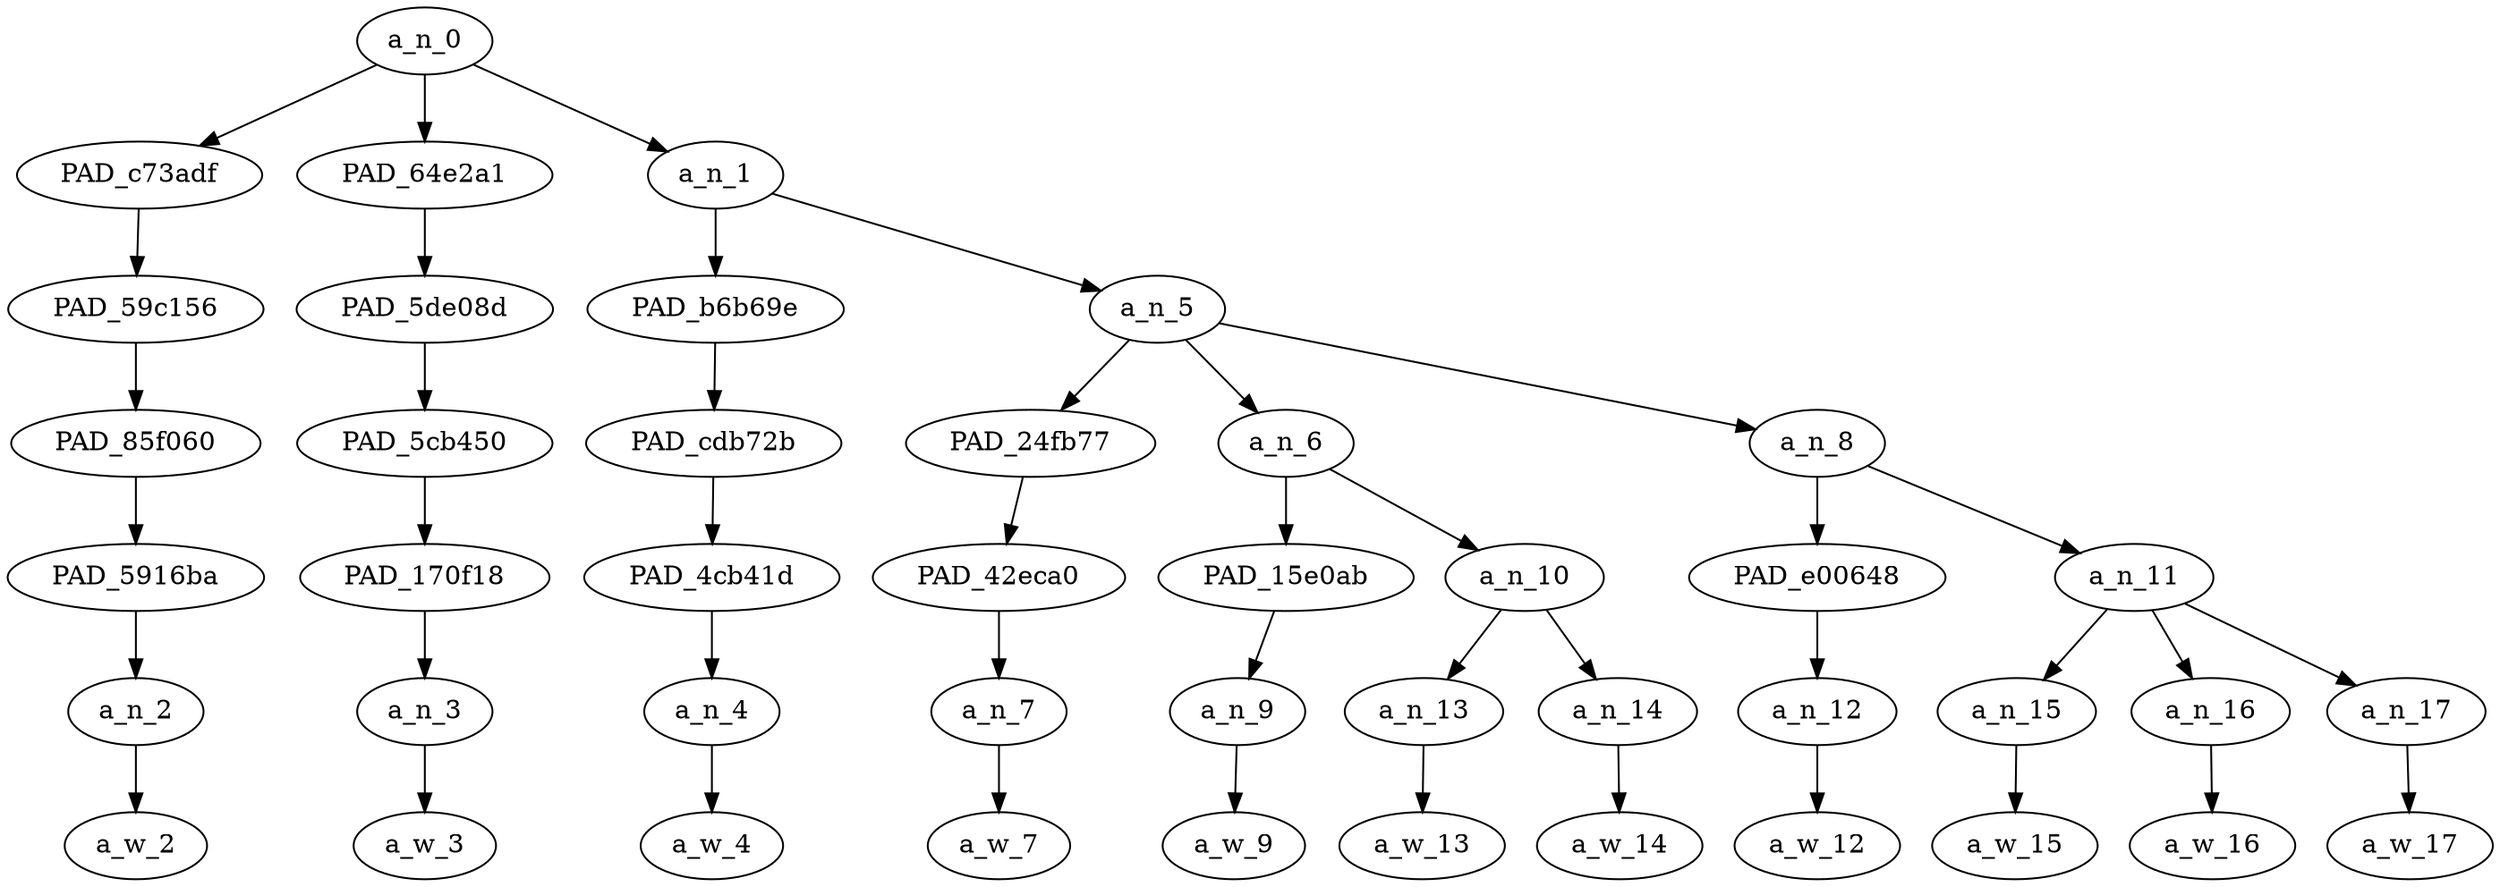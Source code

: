 strict digraph "" {
	a_n_0	[div_dir=1,
		index=0,
		level=6,
		pos="7.041666666666667,6!",
		text_span="[0, 1, 2, 3, 4, 5, 6, 7, 8, 9, 10]",
		value=1.00000001];
	PAD_c73adf	[div_dir=1,
		index=1,
		level=5,
		pos="9.0,5!",
		text_span="[9]",
		value=0.09304792];
	a_n_0 -> PAD_c73adf;
	PAD_64e2a1	[div_dir=1,
		index=2,
		level=5,
		pos="10.0,5!",
		text_span="[10]",
		value=0.05260972];
	a_n_0 -> PAD_64e2a1;
	a_n_1	[div_dir=-1,
		index=0,
		level=5,
		pos="2.125,5!",
		text_span="[0, 1, 2, 3, 4, 5, 6, 7, 8]",
		value=0.85428008];
	a_n_0 -> a_n_1;
	PAD_59c156	[div_dir=1,
		index=2,
		level=4,
		pos="9.0,4!",
		text_span="[9]",
		value=0.09304792];
	PAD_c73adf -> PAD_59c156;
	PAD_85f060	[div_dir=1,
		index=4,
		level=3,
		pos="9.0,3!",
		text_span="[9]",
		value=0.09304792];
	PAD_59c156 -> PAD_85f060;
	PAD_5916ba	[div_dir=1,
		index=6,
		level=2,
		pos="9.0,2!",
		text_span="[9]",
		value=0.09304792];
	PAD_85f060 -> PAD_5916ba;
	a_n_2	[div_dir=1,
		index=9,
		level=1,
		pos="9.0,1!",
		text_span="[9]",
		value=0.09304792];
	PAD_5916ba -> a_n_2;
	a_w_2	[div_dir=0,
		index=9,
		level=0,
		pos="9,0!",
		text_span="[9]",
		value=shot];
	a_n_2 -> a_w_2;
	PAD_5de08d	[div_dir=1,
		index=3,
		level=4,
		pos="10.0,4!",
		text_span="[10]",
		value=0.05260972];
	PAD_64e2a1 -> PAD_5de08d;
	PAD_5cb450	[div_dir=1,
		index=5,
		level=3,
		pos="10.0,3!",
		text_span="[10]",
		value=0.05260972];
	PAD_5de08d -> PAD_5cb450;
	PAD_170f18	[div_dir=1,
		index=7,
		level=2,
		pos="10.0,2!",
		text_span="[10]",
		value=0.05260972];
	PAD_5cb450 -> PAD_170f18;
	a_n_3	[div_dir=1,
		index=10,
		level=1,
		pos="10.0,1!",
		text_span="[10]",
		value=0.05260972];
	PAD_170f18 -> a_n_3;
	a_w_3	[div_dir=0,
		index=10,
		level=0,
		pos="10,0!",
		text_span="[10]",
		value=him];
	a_n_3 -> a_w_3;
	PAD_b6b69e	[div_dir=-1,
		index=0,
		level=4,
		pos="0.0,4!",
		text_span="[0]",
		value=0.05143925];
	a_n_1 -> PAD_b6b69e;
	a_n_5	[div_dir=-1,
		index=1,
		level=4,
		pos="4.25,4!",
		text_span="[1, 2, 3, 4, 5, 6, 7, 8]",
		value=0.80275172];
	a_n_1 -> a_n_5;
	PAD_cdb72b	[div_dir=-1,
		index=0,
		level=3,
		pos="0.0,3!",
		text_span="[0]",
		value=0.05143925];
	PAD_b6b69e -> PAD_cdb72b;
	PAD_4cb41d	[div_dir=-1,
		index=0,
		level=2,
		pos="0.0,2!",
		text_span="[0]",
		value=0.05143925];
	PAD_cdb72b -> PAD_4cb41d;
	a_n_4	[div_dir=-1,
		index=0,
		level=1,
		pos="0.0,1!",
		text_span="[0]",
		value=0.05143925];
	PAD_4cb41d -> a_n_4;
	a_w_4	[div_dir=0,
		index=0,
		level=0,
		pos="0,0!",
		text_span="[0]",
		value="<user>"];
	a_n_4 -> a_w_4;
	PAD_24fb77	[div_dir=1,
		index=2,
		level=3,
		pos="4.0,3!",
		text_span="[4]",
		value=0.04153418];
	a_n_5 -> PAD_24fb77;
	a_n_6	[div_dir=-1,
		index=1,
		level=3,
		pos="1.75,3!",
		text_span="[1, 2, 3]",
		value=0.47249500];
	a_n_5 -> a_n_6;
	a_n_8	[div_dir=1,
		index=3,
		level=3,
		pos="7.0,3!",
		text_span="[5, 6, 7, 8]",
		value=0.28864433];
	a_n_5 -> a_n_8;
	PAD_42eca0	[div_dir=1,
		index=3,
		level=2,
		pos="4.0,2!",
		text_span="[4]",
		value=0.04153418];
	PAD_24fb77 -> PAD_42eca0;
	a_n_7	[div_dir=1,
		index=4,
		level=1,
		pos="4.0,1!",
		text_span="[4]",
		value=0.04153418];
	PAD_42eca0 -> a_n_7;
	a_w_7	[div_dir=0,
		index=4,
		level=0,
		pos="4,0!",
		text_span="[4]",
		value=and];
	a_n_7 -> a_w_7;
	PAD_15e0ab	[div_dir=1,
		index=1,
		level=2,
		pos="1.0,2!",
		text_span="[1]",
		value=0.04523392];
	a_n_6 -> PAD_15e0ab;
	a_n_10	[div_dir=-1,
		index=2,
		level=2,
		pos="2.5,2!",
		text_span="[2, 3]",
		value=0.42702592];
	a_n_6 -> a_n_10;
	a_n_9	[div_dir=1,
		index=1,
		level=1,
		pos="1.0,1!",
		text_span="[1]",
		value=0.04523392];
	PAD_15e0ab -> a_n_9;
	a_w_9	[div_dir=0,
		index=1,
		level=0,
		pos="1,0!",
		text_span="[1]",
		value=he];
	a_n_9 -> a_w_9;
	a_n_13	[div_dir=-1,
		index=2,
		level=1,
		pos="2.0,1!",
		text_span="[2]",
		value=0.20159047];
	a_n_10 -> a_n_13;
	a_n_14	[div_dir=-1,
		index=3,
		level=1,
		pos="3.0,1!",
		text_span="[3]",
		value=0.22511594];
	a_n_10 -> a_n_14;
	a_w_13	[div_dir=0,
		index=2,
		level=0,
		pos="2,0!",
		text_span="[2]",
		value=dindu];
	a_n_13 -> a_w_13;
	a_w_14	[div_dir=0,
		index=3,
		level=0,
		pos="3,0!",
		text_span="[3]",
		value=nuffin];
	a_n_14 -> a_w_14;
	PAD_e00648	[div_dir=1,
		index=5,
		level=2,
		pos="8.0,2!",
		text_span="[8]",
		value=0.07566629];
	a_n_8 -> PAD_e00648;
	a_n_11	[div_dir=1,
		index=4,
		level=2,
		pos="6.0,2!",
		text_span="[5, 6, 7]",
		value=0.21290352];
	a_n_8 -> a_n_11;
	a_n_12	[div_dir=1,
		index=8,
		level=1,
		pos="8.0,1!",
		text_span="[8]",
		value=0.07566629];
	PAD_e00648 -> a_n_12;
	a_w_12	[div_dir=0,
		index=8,
		level=0,
		pos="8,0!",
		text_span="[8]",
		value=done];
	a_n_12 -> a_w_12;
	a_n_15	[div_dir=1,
		index=5,
		level=1,
		pos="5.0,1!",
		text_span="[5]",
		value=0.04587220];
	a_n_11 -> a_n_15;
	a_n_16	[div_dir=1,
		index=6,
		level=1,
		pos="6.0,1!",
		text_span="[6]",
		value=0.08595685];
	a_n_11 -> a_n_16;
	a_n_17	[div_dir=-1,
		index=7,
		level=1,
		pos="7.0,1!",
		text_span="[7]",
		value=0.08106012];
	a_n_11 -> a_n_17;
	a_w_15	[div_dir=0,
		index=5,
		level=0,
		pos="5,0!",
		text_span="[5]",
		value=the];
	a_n_15 -> a_w_15;
	a_w_16	[div_dir=0,
		index=6,
		level=0,
		pos="6,0!",
		text_span="[6]",
		value=po];
	a_n_16 -> a_w_16;
	a_w_17	[div_dir=0,
		index=7,
		level=0,
		pos="7,0!",
		text_span="[7]",
		value=po1];
	a_n_17 -> a_w_17;
}
